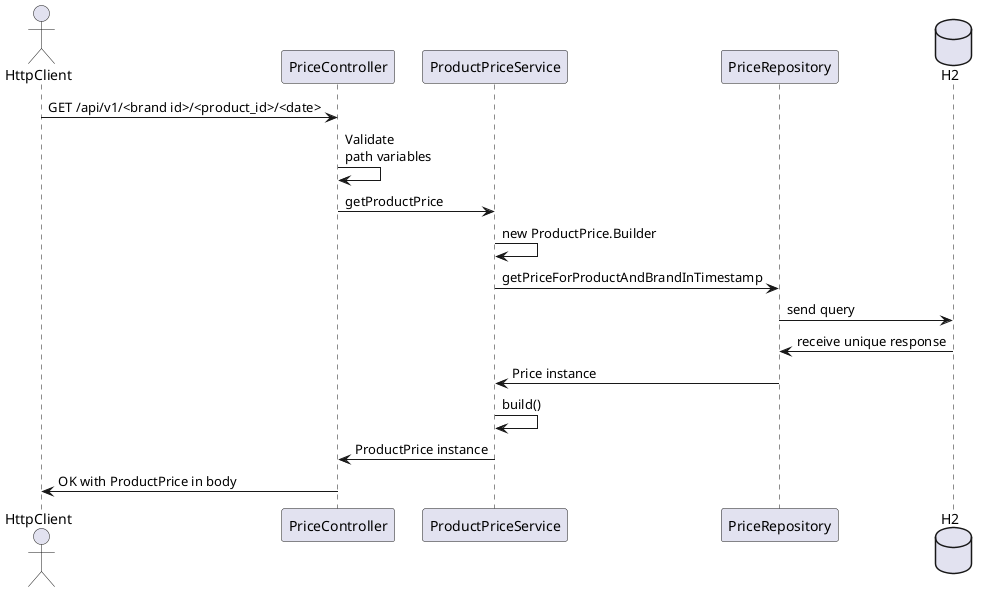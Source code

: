 @startuml

actor HttpClient as client

client -> PriceController : GET /api/v1/<brand id>/<product_id>/<date>

PriceController -> PriceController: Validate\npath variables

PriceController -> ProductPriceService: getProductPrice

ProductPriceService -> ProductPriceService: new ProductPrice.Builder

ProductPriceService -> PriceRepository : getPriceForProductAndBrandInTimestamp

database H2 as db

PriceRepository -> db : send query
db -> PriceRepository: receive unique response

PriceRepository -> ProductPriceService: Price instance

ProductPriceService -> ProductPriceService: build()

ProductPriceService -> PriceController: ProductPrice instance

PriceController -> client: OK with ProductPrice in body

@enduml

